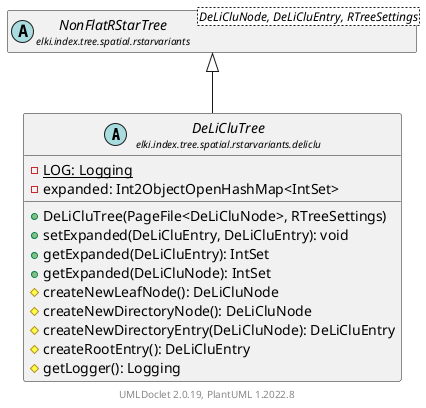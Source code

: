 @startuml
    remove .*\.(Instance|Par|Parameterizer|Factory)$
    set namespaceSeparator none
    hide empty fields
    hide empty methods

    abstract class "<size:14>DeLiCluTree\n<size:10>elki.index.tree.spatial.rstarvariants.deliclu" as elki.index.tree.spatial.rstarvariants.deliclu.DeLiCluTree [[DeLiCluTree.html]] {
        {static} -LOG: Logging
        -expanded: Int2ObjectOpenHashMap<IntSet>
        +DeLiCluTree(PageFile<DeLiCluNode>, RTreeSettings)
        +setExpanded(DeLiCluEntry, DeLiCluEntry): void
        +getExpanded(DeLiCluEntry): IntSet
        +getExpanded(DeLiCluNode): IntSet
        #createNewLeafNode(): DeLiCluNode
        #createNewDirectoryNode(): DeLiCluNode
        #createNewDirectoryEntry(DeLiCluNode): DeLiCluEntry
        #createRootEntry(): DeLiCluEntry
        #getLogger(): Logging
    }

    abstract class "<size:14>NonFlatRStarTree\n<size:10>elki.index.tree.spatial.rstarvariants" as elki.index.tree.spatial.rstarvariants.NonFlatRStarTree<DeLiCluNode, DeLiCluEntry, RTreeSettings> [[../NonFlatRStarTree.html]]

    elki.index.tree.spatial.rstarvariants.NonFlatRStarTree <|-- elki.index.tree.spatial.rstarvariants.deliclu.DeLiCluTree

    center footer UMLDoclet 2.0.19, PlantUML 1.2022.8
@enduml
